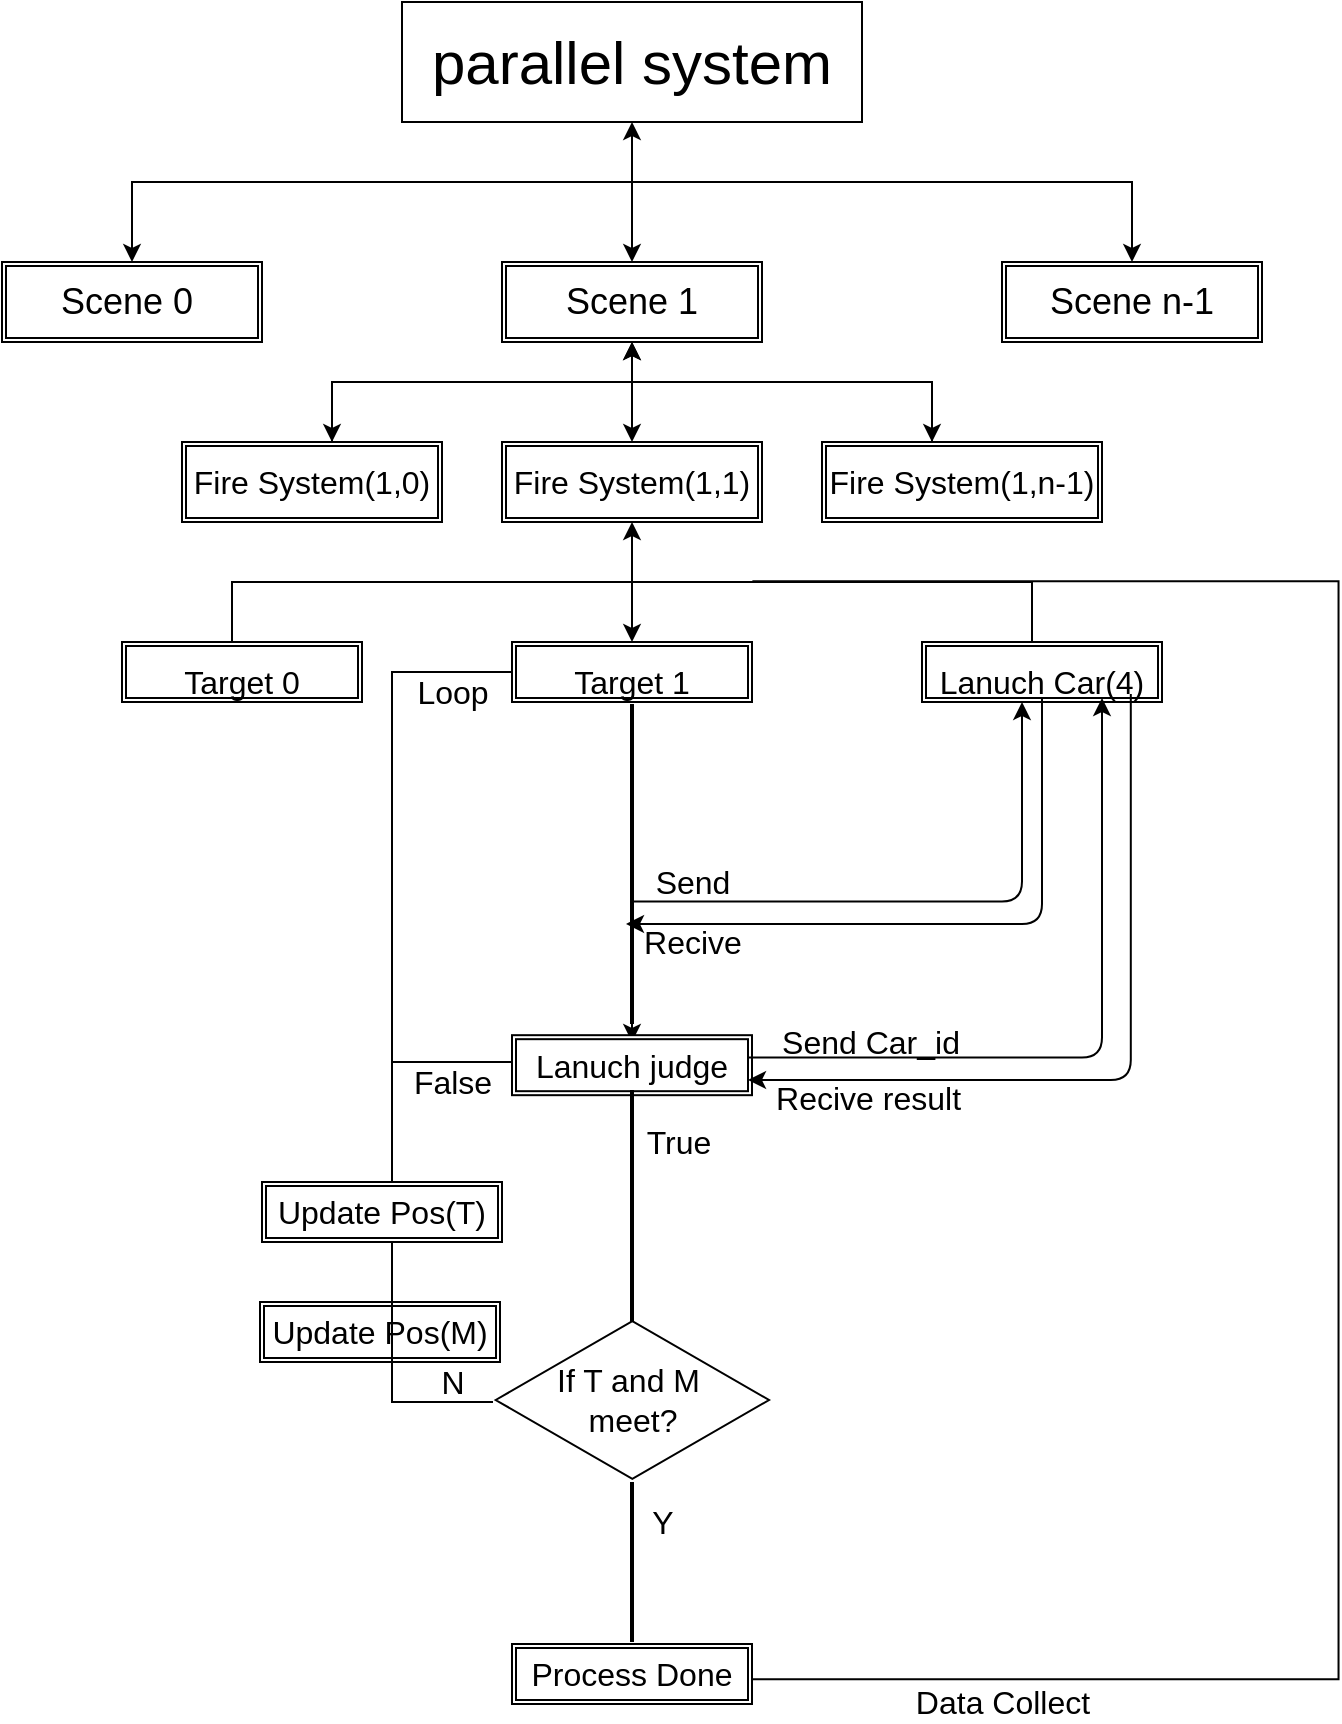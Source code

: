<mxfile>
    <diagram id="25Z5gKblpwdOd3teljbO" name="第 1 页">
        <mxGraphModel dx="868" dy="713" grid="1" gridSize="10" guides="1" tooltips="1" connect="1" arrows="1" fold="1" page="1" pageScale="1" pageWidth="827" pageHeight="1169" math="0" shadow="0">
            <root>
                <mxCell id="0"/>
                <mxCell id="1" parent="0"/>
                <mxCell id="2" value="&lt;font style=&quot;font-size: 30px&quot;&gt;parallel system&lt;/font&gt;" style="rounded=0;whiteSpace=wrap;html=1;" parent="1" vertex="1">
                    <mxGeometry x="240" y="110" width="230" height="60" as="geometry"/>
                </mxCell>
                <mxCell id="8" style="edgeStyle=none;html=1;fontSize=18;" parent="1" source="6" edge="1">
                    <mxGeometry relative="1" as="geometry">
                        <mxPoint x="355" y="170" as="targetPoint"/>
                    </mxGeometry>
                </mxCell>
                <mxCell id="9" style="edgeStyle=none;html=1;exitX=1;exitY=0;exitDx=0;exitDy=0;fontSize=18;" parent="1" source="6" edge="1">
                    <mxGeometry relative="1" as="geometry">
                        <mxPoint x="105" y="240" as="targetPoint"/>
                    </mxGeometry>
                </mxCell>
                <mxCell id="10" style="edgeStyle=none;html=1;exitX=0;exitY=0;exitDx=0;exitDy=0;fontSize=18;" parent="1" source="6" edge="1">
                    <mxGeometry relative="1" as="geometry">
                        <mxPoint x="605" y="240" as="targetPoint"/>
                    </mxGeometry>
                </mxCell>
                <mxCell id="16" style="edgeStyle=none;html=1;exitX=0.5;exitY=1;exitDx=0;exitDy=0;fontSize=18;" parent="1" source="6" edge="1">
                    <mxGeometry relative="1" as="geometry">
                        <mxPoint x="355" y="240" as="targetPoint"/>
                    </mxGeometry>
                </mxCell>
                <mxCell id="6" value="" style="shape=partialRectangle;whiteSpace=wrap;html=1;bottom=1;right=1;left=1;top=0;fillColor=none;routingCenterX=-0.5;fontSize=18;rotation=-180;" parent="1" vertex="1">
                    <mxGeometry x="105" y="200" width="500" height="20" as="geometry"/>
                </mxCell>
                <mxCell id="13" value="Scene 1" style="shape=ext;double=1;rounded=0;whiteSpace=wrap;html=1;fontSize=18;" parent="1" vertex="1">
                    <mxGeometry x="290" y="240" width="130" height="40" as="geometry"/>
                </mxCell>
                <mxCell id="18" value="&lt;font style=&quot;font-size: 16px&quot;&gt;Fire System(1,0)&lt;/font&gt;" style="shape=ext;double=1;rounded=0;whiteSpace=wrap;html=1;fontSize=18;" parent="1" vertex="1">
                    <mxGeometry x="130" y="330" width="130" height="40" as="geometry"/>
                </mxCell>
                <mxCell id="19" value="Scene 0&amp;nbsp;" style="shape=ext;double=1;rounded=0;whiteSpace=wrap;html=1;fontSize=18;" parent="1" vertex="1">
                    <mxGeometry x="40" y="240" width="130" height="40" as="geometry"/>
                </mxCell>
                <mxCell id="20" value="Scene n-1" style="shape=ext;double=1;rounded=0;whiteSpace=wrap;html=1;fontSize=18;" parent="1" vertex="1">
                    <mxGeometry x="540" y="240" width="130" height="40" as="geometry"/>
                </mxCell>
                <mxCell id="26" style="edgeStyle=none;html=1;exitX=0.5;exitY=1;exitDx=0;exitDy=0;entryX=0.5;entryY=1;entryDx=0;entryDy=0;fontSize=18;" parent="1" source="23" target="13" edge="1">
                    <mxGeometry relative="1" as="geometry"/>
                </mxCell>
                <mxCell id="38" style="edgeStyle=none;html=1;exitX=0.5;exitY=1;exitDx=0;exitDy=0;entryX=0.5;entryY=1;entryDx=0;entryDy=0;fontSize=30;" parent="1" source="23" target="13" edge="1">
                    <mxGeometry relative="1" as="geometry"/>
                </mxCell>
                <mxCell id="23" value="" style="shape=partialRectangle;whiteSpace=wrap;html=1;bottom=1;right=1;left=1;top=0;fillColor=none;routingCenterX=-0.5;fontSize=18;rotation=-180;" parent="1" vertex="1">
                    <mxGeometry x="205" y="300" width="300" height="30" as="geometry"/>
                </mxCell>
                <mxCell id="27" style="edgeStyle=none;html=1;exitX=0.5;exitY=1;exitDx=0;exitDy=0;entryX=0.5;entryY=0;entryDx=0;entryDy=0;fontSize=18;" parent="1" source="23" target="23" edge="1">
                    <mxGeometry relative="1" as="geometry"/>
                </mxCell>
                <mxCell id="28" style="edgeStyle=none;html=1;exitX=1;exitY=0.25;exitDx=0;exitDy=0;entryX=1;entryY=0;entryDx=0;entryDy=0;fontSize=18;" parent="1" source="23" target="23" edge="1">
                    <mxGeometry relative="1" as="geometry"/>
                </mxCell>
                <mxCell id="29" style="edgeStyle=none;html=1;exitX=0;exitY=0.5;exitDx=0;exitDy=0;entryX=0;entryY=0;entryDx=0;entryDy=0;fontSize=18;" parent="1" source="23" target="23" edge="1">
                    <mxGeometry relative="1" as="geometry"/>
                </mxCell>
                <mxCell id="32" value="&lt;font style=&quot;font-size: 16px&quot;&gt;Fire System(1,n-1)&lt;/font&gt;" style="shape=ext;double=1;rounded=0;whiteSpace=wrap;html=1;fontSize=18;" parent="1" vertex="1">
                    <mxGeometry x="450" y="330" width="140" height="40" as="geometry"/>
                </mxCell>
                <mxCell id="34" value="&lt;font style=&quot;font-size: 16px&quot;&gt;Fire System(1,1)&lt;/font&gt;" style="shape=ext;double=1;rounded=0;whiteSpace=wrap;html=1;fontSize=18;" parent="1" vertex="1">
                    <mxGeometry x="290" y="330" width="130" height="40" as="geometry"/>
                </mxCell>
                <mxCell id="36" value="" style="edgeStyle=none;html=1;fontSize=30;" parent="1" source="35" target="34" edge="1">
                    <mxGeometry relative="1" as="geometry"/>
                </mxCell>
                <mxCell id="42" style="edgeStyle=none;html=1;exitX=0.5;exitY=1;exitDx=0;exitDy=0;fontSize=30;" parent="1" source="35" target="37" edge="1">
                    <mxGeometry relative="1" as="geometry"/>
                </mxCell>
                <mxCell id="35" value="" style="shape=partialRectangle;whiteSpace=wrap;html=1;bottom=1;right=1;left=1;top=0;fillColor=none;routingCenterX=-0.5;fontSize=30;rotation=-180;" parent="1" vertex="1">
                    <mxGeometry x="155" y="400" width="400" height="30" as="geometry"/>
                </mxCell>
                <mxCell id="37" value="&lt;div&gt;&lt;span&gt;&lt;font style=&quot;font-size: 16px&quot;&gt;Target 1&lt;/font&gt;&lt;/span&gt;&lt;/div&gt;" style="shape=ext;double=1;rounded=0;whiteSpace=wrap;html=1;fontSize=30;align=center;" parent="1" vertex="1">
                    <mxGeometry x="295" y="430" width="120" height="30" as="geometry"/>
                </mxCell>
                <mxCell id="43" value="&lt;span style=&quot;font-size: 16px&quot;&gt;Lanuch Car(4)&lt;/span&gt;" style="shape=ext;double=1;rounded=0;whiteSpace=wrap;html=1;fontSize=30;align=center;" parent="1" vertex="1">
                    <mxGeometry x="500" y="430" width="120" height="30" as="geometry"/>
                </mxCell>
                <mxCell id="44" value="&lt;div&gt;&lt;span&gt;&lt;font style=&quot;font-size: 16px&quot;&gt;Target 0&lt;/font&gt;&lt;/span&gt;&lt;/div&gt;" style="shape=ext;double=1;rounded=0;whiteSpace=wrap;html=1;fontSize=30;align=center;" parent="1" vertex="1">
                    <mxGeometry x="100" y="430" width="120" height="30" as="geometry"/>
                </mxCell>
                <mxCell id="64" value="" style="edgeStyle=none;html=1;fontSize=16;exitX=1;exitY=0.5;exitDx=0;exitDy=0;exitPerimeter=0;" parent="1" source="45" edge="1">
                    <mxGeometry relative="1" as="geometry">
                        <mxPoint x="355" y="630" as="targetPoint"/>
                    </mxGeometry>
                </mxCell>
                <mxCell id="45" value="" style="line;strokeWidth=2;direction=south;html=1;fontSize=16;" parent="1" vertex="1">
                    <mxGeometry x="350" y="461" width="10" height="160" as="geometry"/>
                </mxCell>
                <mxCell id="65" value="" style="edgeStyle=none;html=1;fontSize=16;" parent="1" target="43" edge="1">
                    <mxGeometry relative="1" as="geometry">
                        <mxPoint x="528.8" y="460" as="sourcePoint"/>
                    </mxGeometry>
                </mxCell>
                <mxCell id="69" value="" style="edgeStyle=segmentEdgeStyle;endArrow=classic;html=1;fontSize=16;exitX=0.617;exitY=0.599;exitDx=0;exitDy=0;exitPerimeter=0;" parent="1" source="45" edge="1">
                    <mxGeometry width="50" height="50" relative="1" as="geometry">
                        <mxPoint x="380" y="559" as="sourcePoint"/>
                        <mxPoint x="550" y="460" as="targetPoint"/>
                        <Array as="points">
                            <mxPoint x="550" y="560"/>
                            <mxPoint x="550" y="460"/>
                        </Array>
                    </mxGeometry>
                </mxCell>
                <mxCell id="75" value="Send" style="text;html=1;align=center;verticalAlign=middle;resizable=0;points=[];autosize=1;strokeColor=none;fillColor=none;fontSize=16;" parent="1" vertex="1">
                    <mxGeometry x="360" y="540" width="50" height="20" as="geometry"/>
                </mxCell>
                <mxCell id="78" value="" style="edgeStyle=segmentEdgeStyle;endArrow=classic;html=1;fontSize=16;" parent="1" edge="1">
                    <mxGeometry width="50" height="50" relative="1" as="geometry">
                        <mxPoint x="560" y="458" as="sourcePoint"/>
                        <mxPoint x="352" y="571" as="targetPoint"/>
                        <Array as="points">
                            <mxPoint x="560" y="458"/>
                            <mxPoint x="560" y="571"/>
                        </Array>
                    </mxGeometry>
                </mxCell>
                <mxCell id="81" value="Recive" style="text;html=1;align=center;verticalAlign=middle;resizable=0;points=[];autosize=1;strokeColor=none;fillColor=none;fontSize=16;" parent="1" vertex="1">
                    <mxGeometry x="355" y="570" width="60" height="20" as="geometry"/>
                </mxCell>
                <mxCell id="98" value="" style="shape=partialRectangle;whiteSpace=wrap;html=1;bottom=1;right=1;left=1;top=0;fillColor=none;routingCenterX=-0.5;fontSize=16;rotation=-90;" parent="1" vertex="1">
                    <mxGeometry x="287.5" y="527.87" width="548.96" height="292.57" as="geometry"/>
                </mxCell>
                <mxCell id="104" value="&lt;font style=&quot;font-size: 16px&quot;&gt;If T and M&amp;nbsp;&lt;br&gt;meet?&lt;/font&gt;" style="html=1;whiteSpace=wrap;aspect=fixed;shape=isoRectangle;" vertex="1" parent="1">
                    <mxGeometry x="286.83" y="768" width="136.68" height="82" as="geometry"/>
                </mxCell>
                <mxCell id="108" value="Lanuch judge" style="shape=ext;double=1;rounded=0;whiteSpace=wrap;html=1;fontSize=16;" vertex="1" parent="1">
                    <mxGeometry x="295" y="626.59" width="120" height="30" as="geometry"/>
                </mxCell>
                <mxCell id="109" value="" style="edgeStyle=segmentEdgeStyle;endArrow=classic;html=1;fontSize=16;exitX=0.617;exitY=0.599;exitDx=0;exitDy=0;exitPerimeter=0;entryX=0.75;entryY=1;entryDx=0;entryDy=0;" edge="1" parent="1">
                    <mxGeometry width="50" height="50" relative="1" as="geometry">
                        <mxPoint x="413" y="637.72" as="sourcePoint"/>
                        <mxPoint x="590" y="458" as="targetPoint"/>
                        <Array as="points">
                            <mxPoint x="590" y="638"/>
                        </Array>
                    </mxGeometry>
                </mxCell>
                <mxCell id="110" value="" style="edgeStyle=segmentEdgeStyle;endArrow=classic;html=1;fontSize=16;exitX=0.87;exitY=1;exitDx=0;exitDy=0;exitPerimeter=0;" edge="1" parent="1">
                    <mxGeometry width="50" height="50" relative="1" as="geometry">
                        <mxPoint x="604.4" y="456" as="sourcePoint"/>
                        <mxPoint x="413" y="649.0" as="targetPoint"/>
                        <Array as="points">
                            <mxPoint x="604" y="649"/>
                        </Array>
                    </mxGeometry>
                </mxCell>
                <mxCell id="111" value="Send Car_id" style="text;html=1;align=center;verticalAlign=middle;resizable=0;points=[];autosize=1;strokeColor=none;fillColor=none;fontSize=16;" vertex="1" parent="1">
                    <mxGeometry x="424" y="620" width="100" height="20" as="geometry"/>
                </mxCell>
                <mxCell id="112" value="Recive result&amp;nbsp;" style="text;html=1;align=center;verticalAlign=middle;resizable=0;points=[];autosize=1;strokeColor=none;fillColor=none;fontSize=16;" vertex="1" parent="1">
                    <mxGeometry x="420" y="648" width="110" height="20" as="geometry"/>
                </mxCell>
                <mxCell id="113" value="" style="line;strokeWidth=2;direction=south;html=1;fontSize=16;" vertex="1" parent="1">
                    <mxGeometry x="350" y="654" width="10" height="116" as="geometry"/>
                </mxCell>
                <mxCell id="115" value="True" style="text;html=1;align=center;verticalAlign=middle;resizable=0;points=[];autosize=1;strokeColor=none;fillColor=none;fontSize=16;" vertex="1" parent="1">
                    <mxGeometry x="352.81" y="670" width="50" height="20" as="geometry"/>
                </mxCell>
                <mxCell id="116" value="" style="shape=partialRectangle;whiteSpace=wrap;html=1;bottom=1;right=1;left=1;top=0;fillColor=none;routingCenterX=-0.5;fontSize=16;rotation=90;" vertex="1" parent="1">
                    <mxGeometry x="167.5" y="512.5" width="195" height="60" as="geometry"/>
                </mxCell>
                <mxCell id="117" value="False" style="text;html=1;align=center;verticalAlign=middle;resizable=0;points=[];autosize=1;strokeColor=none;fillColor=none;fontSize=16;" vertex="1" parent="1">
                    <mxGeometry x="240" y="640" width="50" height="20" as="geometry"/>
                </mxCell>
                <mxCell id="118" value="Update Pos(M)" style="shape=ext;double=1;rounded=0;whiteSpace=wrap;html=1;fontSize=16;" vertex="1" parent="1">
                    <mxGeometry x="169" y="760" width="120" height="30" as="geometry"/>
                </mxCell>
                <mxCell id="120" value="" style="shape=partialRectangle;whiteSpace=wrap;html=1;bottom=0;right=0;fillColor=none;fontSize=16;rotation=-90;" vertex="1" parent="1">
                    <mxGeometry x="175" y="700" width="170" height="50" as="geometry"/>
                </mxCell>
                <mxCell id="121" value="N" style="text;html=1;align=center;verticalAlign=middle;resizable=0;points=[];autosize=1;strokeColor=none;fillColor=none;fontSize=16;" vertex="1" parent="1">
                    <mxGeometry x="250" y="790" width="30" height="20" as="geometry"/>
                </mxCell>
                <mxCell id="122" value="" style="line;strokeWidth=2;direction=south;html=1;fontSize=16;" vertex="1" parent="1">
                    <mxGeometry x="350" y="850" width="10" height="80" as="geometry"/>
                </mxCell>
                <mxCell id="123" value="Y" style="text;html=1;align=center;verticalAlign=middle;resizable=0;points=[];autosize=1;strokeColor=none;fillColor=none;fontSize=16;" vertex="1" parent="1">
                    <mxGeometry x="355" y="860" width="30" height="20" as="geometry"/>
                </mxCell>
                <mxCell id="124" value="Process Done" style="shape=ext;double=1;rounded=0;whiteSpace=wrap;html=1;fontSize=16;" vertex="1" parent="1">
                    <mxGeometry x="295" y="931" width="120" height="30" as="geometry"/>
                </mxCell>
                <mxCell id="125" value="Data Collect" style="text;html=1;align=center;verticalAlign=middle;resizable=0;points=[];autosize=1;strokeColor=none;fillColor=none;fontSize=16;" vertex="1" parent="1">
                    <mxGeometry x="490" y="950" width="100" height="20" as="geometry"/>
                </mxCell>
                <mxCell id="128" value="Loop" style="text;html=1;align=center;verticalAlign=middle;resizable=0;points=[];autosize=1;strokeColor=none;fillColor=none;fontSize=16;" vertex="1" parent="1">
                    <mxGeometry x="240" y="445" width="50" height="20" as="geometry"/>
                </mxCell>
                <mxCell id="129" value="Update Pos(T)" style="shape=ext;double=1;rounded=0;whiteSpace=wrap;html=1;fontSize=16;" vertex="1" parent="1">
                    <mxGeometry x="170" y="700" width="120" height="30" as="geometry"/>
                </mxCell>
            </root>
        </mxGraphModel>
    </diagram>
</mxfile>